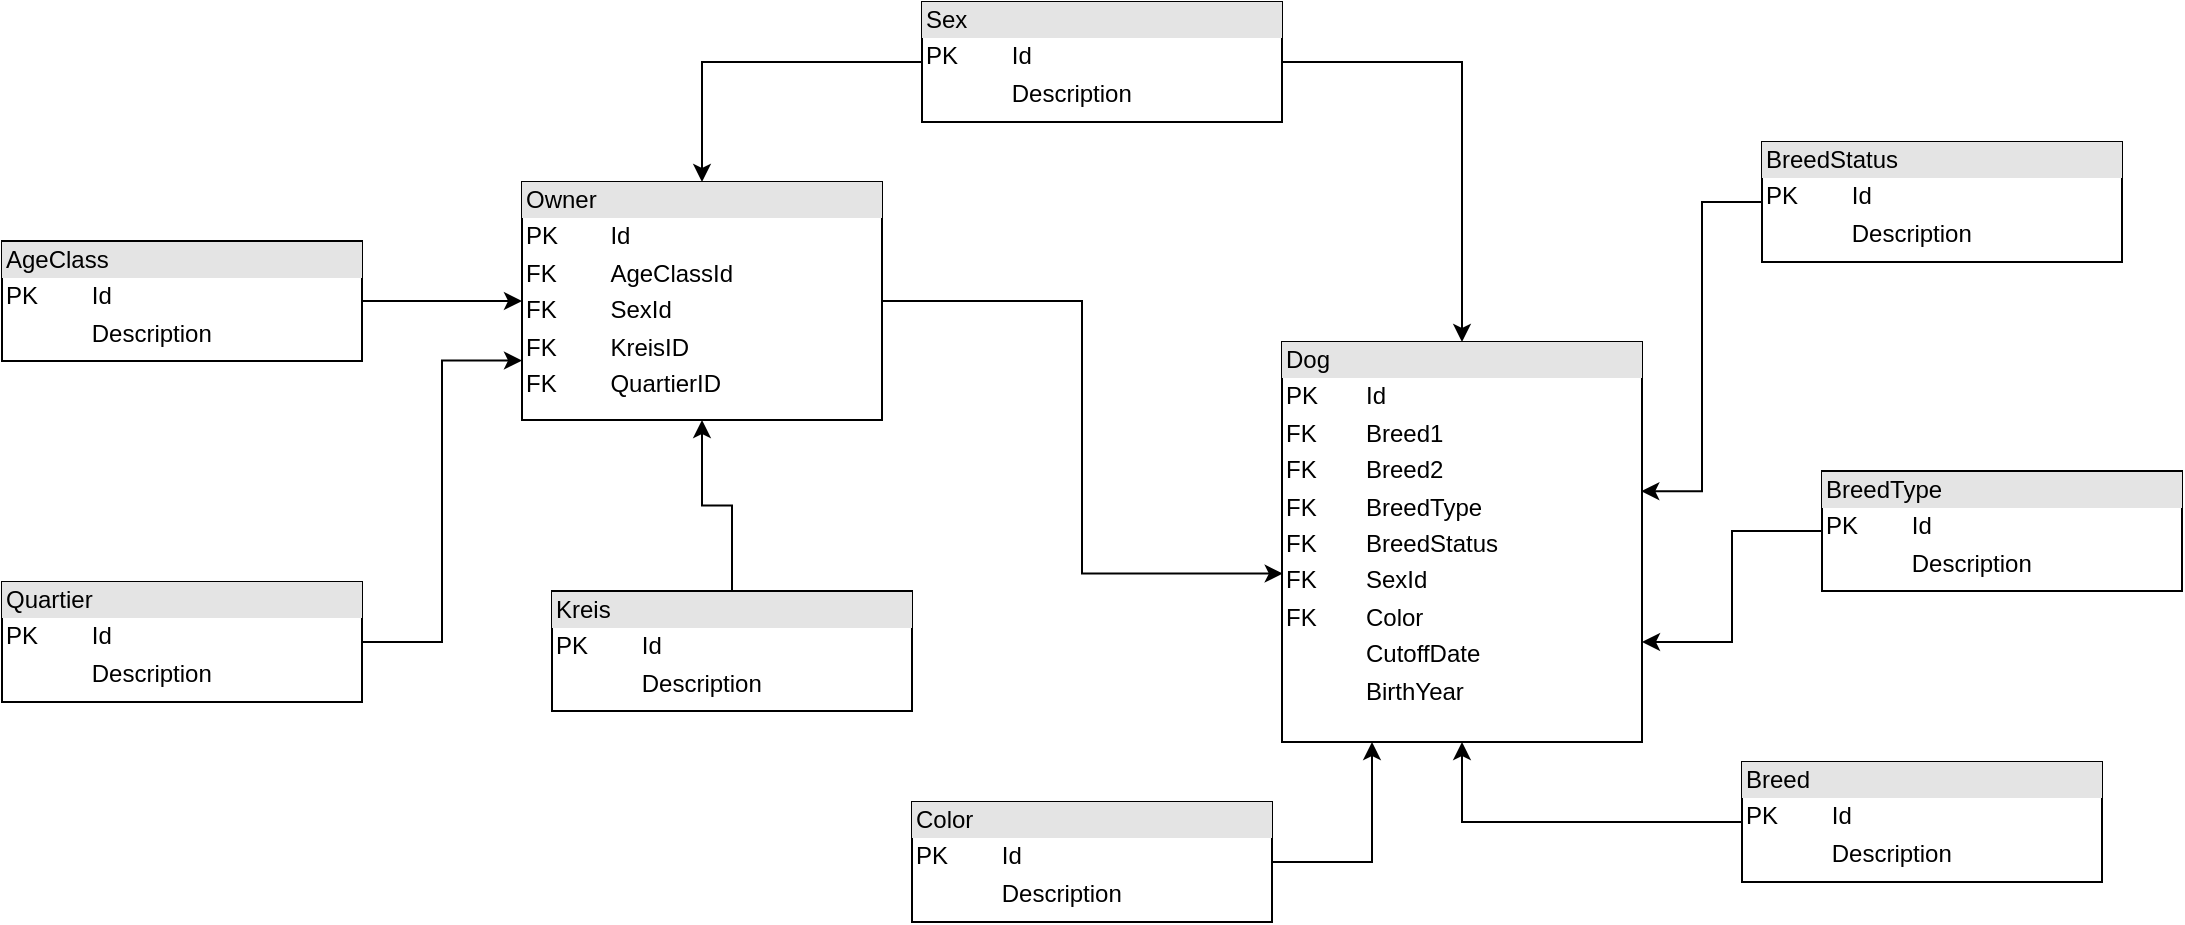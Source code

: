 <mxfile version="20.8.1" type="device"><diagram id="ZtOcEMN7ksjI-56Rwvx5" name="Page-1"><mxGraphModel dx="1358" dy="943" grid="1" gridSize="10" guides="1" tooltips="1" connect="1" arrows="1" fold="1" page="1" pageScale="1" pageWidth="1169" pageHeight="827" background="none" math="0" shadow="0"><root><mxCell id="0"/><mxCell id="1" parent="0"/><mxCell id="sL6EaVfZkHTL9FPEzvrL-52" style="edgeStyle=orthogonalEdgeStyle;rounded=0;orthogonalLoop=1;jettySize=auto;html=1;entryX=0.002;entryY=0.579;entryDx=0;entryDy=0;entryPerimeter=0;" parent="1" source="sL6EaVfZkHTL9FPEzvrL-28" target="sL6EaVfZkHTL9FPEzvrL-29" edge="1"><mxGeometry relative="1" as="geometry"/></mxCell><mxCell id="sL6EaVfZkHTL9FPEzvrL-28" value="&lt;div style=&quot;box-sizing:border-box;width:100%;background:#e4e4e4;padding:2px;&quot;&gt;Owner&lt;/div&gt;&lt;table style=&quot;width:100%;font-size:1em;&quot; cellpadding=&quot;2&quot; cellspacing=&quot;0&quot;&gt;&lt;tbody&gt;&lt;tr&gt;&lt;td&gt;PK&lt;/td&gt;&lt;td&gt;Id&lt;/td&gt;&lt;/tr&gt;&lt;tr&gt;&lt;td&gt;FK&lt;/td&gt;&lt;td&gt;AgeClassId&lt;/td&gt;&lt;/tr&gt;&lt;tr&gt;&lt;td&gt;FK&lt;/td&gt;&lt;td&gt;SexId&lt;/td&gt;&lt;/tr&gt;&lt;tr&gt;&lt;td&gt;FK&lt;/td&gt;&lt;td&gt;KreisID&lt;/td&gt;&lt;/tr&gt;&lt;tr&gt;&lt;td&gt;FK&lt;/td&gt;&lt;td&gt;QuartierID&lt;/td&gt;&lt;/tr&gt;&lt;tr&gt;&lt;td&gt;&lt;/td&gt;&lt;td&gt;&lt;br&gt;&lt;/td&gt;&lt;/tr&gt;&lt;/tbody&gt;&lt;/table&gt;" style="verticalAlign=top;align=left;overflow=fill;html=1;" parent="1" vertex="1"><mxGeometry x="300" y="140" width="180" height="119" as="geometry"/></mxCell><mxCell id="sL6EaVfZkHTL9FPEzvrL-29" value="&lt;div style=&quot;box-sizing:border-box;width:100%;background:#e4e4e4;padding:2px;&quot;&gt;Dog&lt;/div&gt;&lt;table style=&quot;width:100%;font-size:1em;&quot; cellpadding=&quot;2&quot; cellspacing=&quot;0&quot;&gt;&lt;tbody&gt;&lt;tr&gt;&lt;td&gt;PK&lt;/td&gt;&lt;td&gt;Id&lt;/td&gt;&lt;/tr&gt;&lt;tr&gt;&lt;td&gt;FK&lt;/td&gt;&lt;td&gt;Breed1&lt;/td&gt;&lt;/tr&gt;&lt;tr&gt;&lt;td&gt;FK&lt;/td&gt;&lt;td&gt;Breed2&lt;/td&gt;&lt;/tr&gt;&lt;tr&gt;&lt;td&gt;FK&lt;/td&gt;&lt;td&gt;BreedType&lt;/td&gt;&lt;/tr&gt;&lt;tr&gt;&lt;td&gt;FK&lt;/td&gt;&lt;td&gt;BreedStatus&lt;/td&gt;&lt;/tr&gt;&lt;tr&gt;&lt;td&gt;FK&lt;/td&gt;&lt;td&gt;SexId&lt;/td&gt;&lt;/tr&gt;&lt;tr&gt;&lt;td&gt;FK&lt;/td&gt;&lt;td&gt;Color&lt;/td&gt;&lt;/tr&gt;&lt;tr&gt;&lt;td&gt;&lt;br&gt;&lt;/td&gt;&lt;td&gt;CutoffDate&lt;/td&gt;&lt;/tr&gt;&lt;tr&gt;&lt;td&gt;&lt;br&gt;&lt;/td&gt;&lt;td&gt;BirthYear&lt;br&gt;&lt;br&gt;&lt;/td&gt;&lt;/tr&gt;&lt;/tbody&gt;&lt;/table&gt;" style="verticalAlign=top;align=left;overflow=fill;html=1;" parent="1" vertex="1"><mxGeometry x="680" y="220" width="180" height="200" as="geometry"/></mxCell><mxCell id="sL6EaVfZkHTL9FPEzvrL-48" style="edgeStyle=orthogonalEdgeStyle;rounded=0;orthogonalLoop=1;jettySize=auto;html=1;entryX=0;entryY=0.5;entryDx=0;entryDy=0;" parent="1" source="sL6EaVfZkHTL9FPEzvrL-30" target="sL6EaVfZkHTL9FPEzvrL-28" edge="1"><mxGeometry relative="1" as="geometry"/></mxCell><mxCell id="sL6EaVfZkHTL9FPEzvrL-30" value="&lt;div style=&quot;box-sizing:border-box;width:100%;background:#e4e4e4;padding:2px;&quot;&gt;AgeClass&lt;/div&gt;&lt;table style=&quot;width:100%;font-size:1em;&quot; cellpadding=&quot;2&quot; cellspacing=&quot;0&quot;&gt;&lt;tbody&gt;&lt;tr&gt;&lt;td&gt;PK&lt;/td&gt;&lt;td&gt;Id&lt;/td&gt;&lt;/tr&gt;&lt;tr&gt;&lt;td&gt;&lt;br&gt;&lt;/td&gt;&lt;td&gt;Description&lt;/td&gt;&lt;/tr&gt;&lt;/tbody&gt;&lt;/table&gt;" style="verticalAlign=top;align=left;overflow=fill;html=1;" parent="1" vertex="1"><mxGeometry x="40" y="169.5" width="180" height="60" as="geometry"/></mxCell><mxCell id="sL6EaVfZkHTL9FPEzvrL-39" style="edgeStyle=orthogonalEdgeStyle;rounded=0;orthogonalLoop=1;jettySize=auto;html=1;" parent="1" source="sL6EaVfZkHTL9FPEzvrL-31" target="sL6EaVfZkHTL9FPEzvrL-28" edge="1"><mxGeometry relative="1" as="geometry"/></mxCell><mxCell id="sL6EaVfZkHTL9FPEzvrL-40" style="edgeStyle=orthogonalEdgeStyle;rounded=0;orthogonalLoop=1;jettySize=auto;html=1;exitX=1;exitY=0.5;exitDx=0;exitDy=0;" parent="1" source="sL6EaVfZkHTL9FPEzvrL-31" target="sL6EaVfZkHTL9FPEzvrL-29" edge="1"><mxGeometry relative="1" as="geometry"/></mxCell><mxCell id="sL6EaVfZkHTL9FPEzvrL-31" value="&lt;div style=&quot;box-sizing:border-box;width:100%;background:#e4e4e4;padding:2px;&quot;&gt;Sex&lt;/div&gt;&lt;table style=&quot;width:100%;font-size:1em;&quot; cellpadding=&quot;2&quot; cellspacing=&quot;0&quot;&gt;&lt;tbody&gt;&lt;tr&gt;&lt;td&gt;PK&lt;/td&gt;&lt;td&gt;Id&lt;/td&gt;&lt;/tr&gt;&lt;tr&gt;&lt;td&gt;&lt;br&gt;&lt;/td&gt;&lt;td&gt;Description&lt;/td&gt;&lt;/tr&gt;&lt;/tbody&gt;&lt;/table&gt;" style="verticalAlign=top;align=left;overflow=fill;html=1;" parent="1" vertex="1"><mxGeometry x="500" y="50" width="180" height="60" as="geometry"/></mxCell><mxCell id="sL6EaVfZkHTL9FPEzvrL-46" style="edgeStyle=orthogonalEdgeStyle;rounded=0;orthogonalLoop=1;jettySize=auto;html=1;" parent="1" source="sL6EaVfZkHTL9FPEzvrL-32" target="sL6EaVfZkHTL9FPEzvrL-28" edge="1"><mxGeometry relative="1" as="geometry"/></mxCell><mxCell id="sL6EaVfZkHTL9FPEzvrL-32" value="&lt;div style=&quot;box-sizing:border-box;width:100%;background:#e4e4e4;padding:2px;&quot;&gt;Kreis&lt;/div&gt;&lt;table style=&quot;width:100%;font-size:1em;&quot; cellpadding=&quot;2&quot; cellspacing=&quot;0&quot;&gt;&lt;tbody&gt;&lt;tr&gt;&lt;td&gt;PK&lt;/td&gt;&lt;td&gt;Id&lt;/td&gt;&lt;/tr&gt;&lt;tr&gt;&lt;td&gt;&lt;br&gt;&lt;/td&gt;&lt;td&gt;Description&lt;/td&gt;&lt;/tr&gt;&lt;/tbody&gt;&lt;/table&gt;" style="verticalAlign=top;align=left;overflow=fill;html=1;" parent="1" vertex="1"><mxGeometry x="315" y="344.5" width="180" height="60" as="geometry"/></mxCell><mxCell id="sL6EaVfZkHTL9FPEzvrL-49" style="edgeStyle=orthogonalEdgeStyle;rounded=0;orthogonalLoop=1;jettySize=auto;html=1;entryX=0.5;entryY=1;entryDx=0;entryDy=0;" parent="1" source="sL6EaVfZkHTL9FPEzvrL-33" target="sL6EaVfZkHTL9FPEzvrL-29" edge="1"><mxGeometry relative="1" as="geometry"/></mxCell><mxCell id="sL6EaVfZkHTL9FPEzvrL-33" value="&lt;div style=&quot;box-sizing:border-box;width:100%;background:#e4e4e4;padding:2px;&quot;&gt;Breed&lt;/div&gt;&lt;table style=&quot;width:100%;font-size:1em;&quot; cellpadding=&quot;2&quot; cellspacing=&quot;0&quot;&gt;&lt;tbody&gt;&lt;tr&gt;&lt;td&gt;PK&lt;/td&gt;&lt;td&gt;Id&lt;/td&gt;&lt;/tr&gt;&lt;tr&gt;&lt;td&gt;&lt;br&gt;&lt;/td&gt;&lt;td&gt;Description&lt;/td&gt;&lt;/tr&gt;&lt;/tbody&gt;&lt;/table&gt;" style="verticalAlign=top;align=left;overflow=fill;html=1;flipH=1;" parent="1" vertex="1"><mxGeometry x="910" y="430" width="180" height="60" as="geometry"/></mxCell><mxCell id="sL6EaVfZkHTL9FPEzvrL-50" style="edgeStyle=orthogonalEdgeStyle;rounded=0;orthogonalLoop=1;jettySize=auto;html=1;entryX=1;entryY=0.75;entryDx=0;entryDy=0;" parent="1" source="sL6EaVfZkHTL9FPEzvrL-34" target="sL6EaVfZkHTL9FPEzvrL-29" edge="1"><mxGeometry relative="1" as="geometry"/></mxCell><mxCell id="sL6EaVfZkHTL9FPEzvrL-34" value="&lt;div style=&quot;box-sizing:border-box;width:100%;background:#e4e4e4;padding:2px;&quot;&gt;BreedType&lt;/div&gt;&lt;table style=&quot;width:100%;font-size:1em;&quot; cellpadding=&quot;2&quot; cellspacing=&quot;0&quot;&gt;&lt;tbody&gt;&lt;tr&gt;&lt;td&gt;PK&lt;/td&gt;&lt;td&gt;Id&lt;/td&gt;&lt;/tr&gt;&lt;tr&gt;&lt;td&gt;&lt;br&gt;&lt;/td&gt;&lt;td&gt;Description&lt;/td&gt;&lt;/tr&gt;&lt;/tbody&gt;&lt;/table&gt;" style="verticalAlign=top;align=left;overflow=fill;html=1;" parent="1" vertex="1"><mxGeometry x="950" y="284.5" width="180" height="60" as="geometry"/></mxCell><mxCell id="sL6EaVfZkHTL9FPEzvrL-47" style="edgeStyle=orthogonalEdgeStyle;rounded=0;orthogonalLoop=1;jettySize=auto;html=1;entryX=0;entryY=0.75;entryDx=0;entryDy=0;" parent="1" source="sL6EaVfZkHTL9FPEzvrL-35" target="sL6EaVfZkHTL9FPEzvrL-28" edge="1"><mxGeometry relative="1" as="geometry"/></mxCell><mxCell id="sL6EaVfZkHTL9FPEzvrL-35" value="&lt;div style=&quot;box-sizing:border-box;width:100%;background:#e4e4e4;padding:2px;&quot;&gt;Quartier&lt;/div&gt;&lt;table style=&quot;width:100%;font-size:1em;&quot; cellpadding=&quot;2&quot; cellspacing=&quot;0&quot;&gt;&lt;tbody&gt;&lt;tr&gt;&lt;td&gt;PK&lt;/td&gt;&lt;td&gt;Id&lt;/td&gt;&lt;/tr&gt;&lt;tr&gt;&lt;td&gt;&lt;br&gt;&lt;/td&gt;&lt;td&gt;Description&lt;/td&gt;&lt;/tr&gt;&lt;/tbody&gt;&lt;/table&gt;" style="verticalAlign=top;align=left;overflow=fill;html=1;" parent="1" vertex="1"><mxGeometry x="40" y="340" width="180" height="60" as="geometry"/></mxCell><mxCell id="sL6EaVfZkHTL9FPEzvrL-51" style="edgeStyle=orthogonalEdgeStyle;rounded=0;orthogonalLoop=1;jettySize=auto;html=1;entryX=0.998;entryY=0.373;entryDx=0;entryDy=0;entryPerimeter=0;" parent="1" source="sL6EaVfZkHTL9FPEzvrL-36" target="sL6EaVfZkHTL9FPEzvrL-29" edge="1"><mxGeometry relative="1" as="geometry"/></mxCell><mxCell id="sL6EaVfZkHTL9FPEzvrL-36" value="&lt;div style=&quot;box-sizing:border-box;width:100%;background:#e4e4e4;padding:2px;&quot;&gt;BreedStatus&lt;/div&gt;&lt;table style=&quot;width:100%;font-size:1em;&quot; cellpadding=&quot;2&quot; cellspacing=&quot;0&quot;&gt;&lt;tbody&gt;&lt;tr&gt;&lt;td&gt;PK&lt;/td&gt;&lt;td&gt;Id&lt;/td&gt;&lt;/tr&gt;&lt;tr&gt;&lt;td&gt;&lt;br&gt;&lt;/td&gt;&lt;td&gt;Description&lt;/td&gt;&lt;/tr&gt;&lt;/tbody&gt;&lt;/table&gt;" style="verticalAlign=top;align=left;overflow=fill;html=1;" parent="1" vertex="1"><mxGeometry x="920" y="120" width="180" height="60" as="geometry"/></mxCell><mxCell id="C8x1VhOUEjGHSNMQhT47-2" style="edgeStyle=orthogonalEdgeStyle;rounded=0;orthogonalLoop=1;jettySize=auto;html=1;entryX=0.25;entryY=1;entryDx=0;entryDy=0;" edge="1" parent="1" source="C8x1VhOUEjGHSNMQhT47-1" target="sL6EaVfZkHTL9FPEzvrL-29"><mxGeometry relative="1" as="geometry"/></mxCell><mxCell id="C8x1VhOUEjGHSNMQhT47-1" value="&lt;div style=&quot;box-sizing:border-box;width:100%;background:#e4e4e4;padding:2px;&quot;&gt;Color&lt;/div&gt;&lt;table style=&quot;width:100%;font-size:1em;&quot; cellpadding=&quot;2&quot; cellspacing=&quot;0&quot;&gt;&lt;tbody&gt;&lt;tr&gt;&lt;td&gt;PK&lt;/td&gt;&lt;td&gt;Id&lt;/td&gt;&lt;/tr&gt;&lt;tr&gt;&lt;td&gt;&lt;br&gt;&lt;/td&gt;&lt;td&gt;Description&lt;/td&gt;&lt;/tr&gt;&lt;/tbody&gt;&lt;/table&gt;" style="verticalAlign=top;align=left;overflow=fill;html=1;flipH=1;" vertex="1" parent="1"><mxGeometry x="495" y="450" width="180" height="60" as="geometry"/></mxCell></root></mxGraphModel></diagram></mxfile>